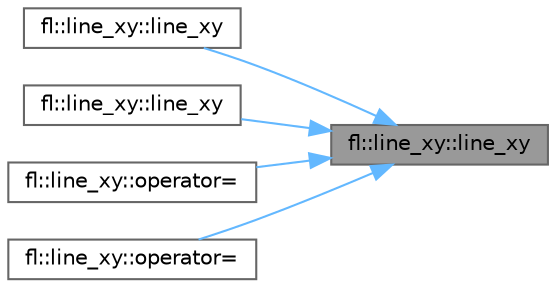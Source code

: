 digraph "fl::line_xy::line_xy"
{
 // INTERACTIVE_SVG=YES
 // LATEX_PDF_SIZE
  bgcolor="transparent";
  edge [fontname=Helvetica,fontsize=10,labelfontname=Helvetica,labelfontsize=10];
  node [fontname=Helvetica,fontsize=10,shape=box,height=0.2,width=0.4];
  rankdir="RL";
  Node1 [id="Node000001",label="fl::line_xy::line_xy",height=0.2,width=0.4,color="gray40", fillcolor="grey60", style="filled", fontcolor="black",tooltip=" "];
  Node1 -> Node2 [id="edge1_Node000001_Node000002",dir="back",color="steelblue1",style="solid",tooltip=" "];
  Node2 [id="Node000002",label="fl::line_xy::line_xy",height=0.2,width=0.4,color="grey40", fillcolor="white", style="filled",URL="$da/d95/structfl_1_1line__xy_ab7f788cdac6c5100893cbd5d4a338720.html#ab7f788cdac6c5100893cbd5d4a338720",tooltip=" "];
  Node1 -> Node3 [id="edge2_Node000001_Node000003",dir="back",color="steelblue1",style="solid",tooltip=" "];
  Node3 [id="Node000003",label="fl::line_xy::line_xy",height=0.2,width=0.4,color="grey40", fillcolor="white", style="filled",URL="$da/d95/structfl_1_1line__xy_adb097c2dd36e98245d06c6921d9da1e1.html#adb097c2dd36e98245d06c6921d9da1e1",tooltip=" "];
  Node1 -> Node4 [id="edge3_Node000001_Node000004",dir="back",color="steelblue1",style="solid",tooltip=" "];
  Node4 [id="Node000004",label="fl::line_xy::operator=",height=0.2,width=0.4,color="grey40", fillcolor="white", style="filled",URL="$da/d95/structfl_1_1line__xy_ae7eb656d73032705d6b56b6c60a67440.html#ae7eb656d73032705d6b56b6c60a67440",tooltip=" "];
  Node1 -> Node5 [id="edge4_Node000001_Node000005",dir="back",color="steelblue1",style="solid",tooltip=" "];
  Node5 [id="Node000005",label="fl::line_xy::operator=",height=0.2,width=0.4,color="grey40", fillcolor="white", style="filled",URL="$da/d95/structfl_1_1line__xy_acc3ff4a198bb555c9f37035d333ef7ac.html#acc3ff4a198bb555c9f37035d333ef7ac",tooltip=" "];
}
